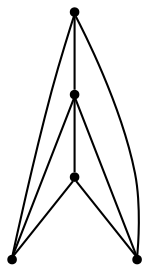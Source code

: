 graph {
  node [shape=point,comment="{\"directed\":false,\"doi\":\"10.1007/978-3-030-04414-5_7\",\"figure\":\"2 (1)\"}"]

  v0 [pos="709.909949866558,1338.4692675171343"]
  v1 [pos="608.0312577445206,1185.6508766527172"]
  v2 [pos="455.2110655038147,1338.4692675171343"]
  v3 [pos="582.5626021286944,1236.5927460065084"]
  v4 [pos="582.5626021286944,1083.7755315134013"]

  v3 -- v0 [id="-6",pos="582.5626021286944,1236.5927460065084 709.909949866558,1338.4692675171343 709.909949866558,1338.4692675171343 709.909949866558,1338.4692675171343"]
  v4 -- v2 [id="-7",pos="582.5626021286944,1083.7755315134013 455.2110655038147,1338.4692675171343 455.2110655038147,1338.4692675171343 455.2110655038147,1338.4692675171343"]
  v4 -- v0 [id="-8",pos="582.5626021286944,1083.7755315134013 709.909949866558,1338.4692675171343 709.909949866558,1338.4692675171343 709.909949866558,1338.4692675171343"]
  v4 -- v1 [id="-9",pos="582.5626021286944,1083.7755315134013 608.0312577445206,1185.6508766527172 608.0312577445206,1185.6508766527172 608.0312577445206,1185.6508766527172"]
  v3 -- v2 [id="-10",pos="582.5626021286944,1236.5927460065084 455.2110655038147,1338.4692675171343 455.2110655038147,1338.4692675171343 455.2110655038147,1338.4692675171343"]
  v1 -- v3 [id="-12",pos="608.0312577445206,1185.6508766527172 582.5626021286944,1236.5927460065084 582.5626021286944,1236.5927460065084 582.5626021286944,1236.5927460065084"]
  v1 -- v0 [id="-13",pos="608.0312577445206,1185.6508766527172 709.909949866558,1338.4692675171343 709.909949866558,1338.4692675171343 709.909949866558,1338.4692675171343"]
  v1 -- v2 [id="-15",pos="608.0312577445206,1185.6508766527172 455.2110655038147,1338.4692675171343 455.2110655038147,1338.4692675171343 455.2110655038147,1338.4692675171343"]
}